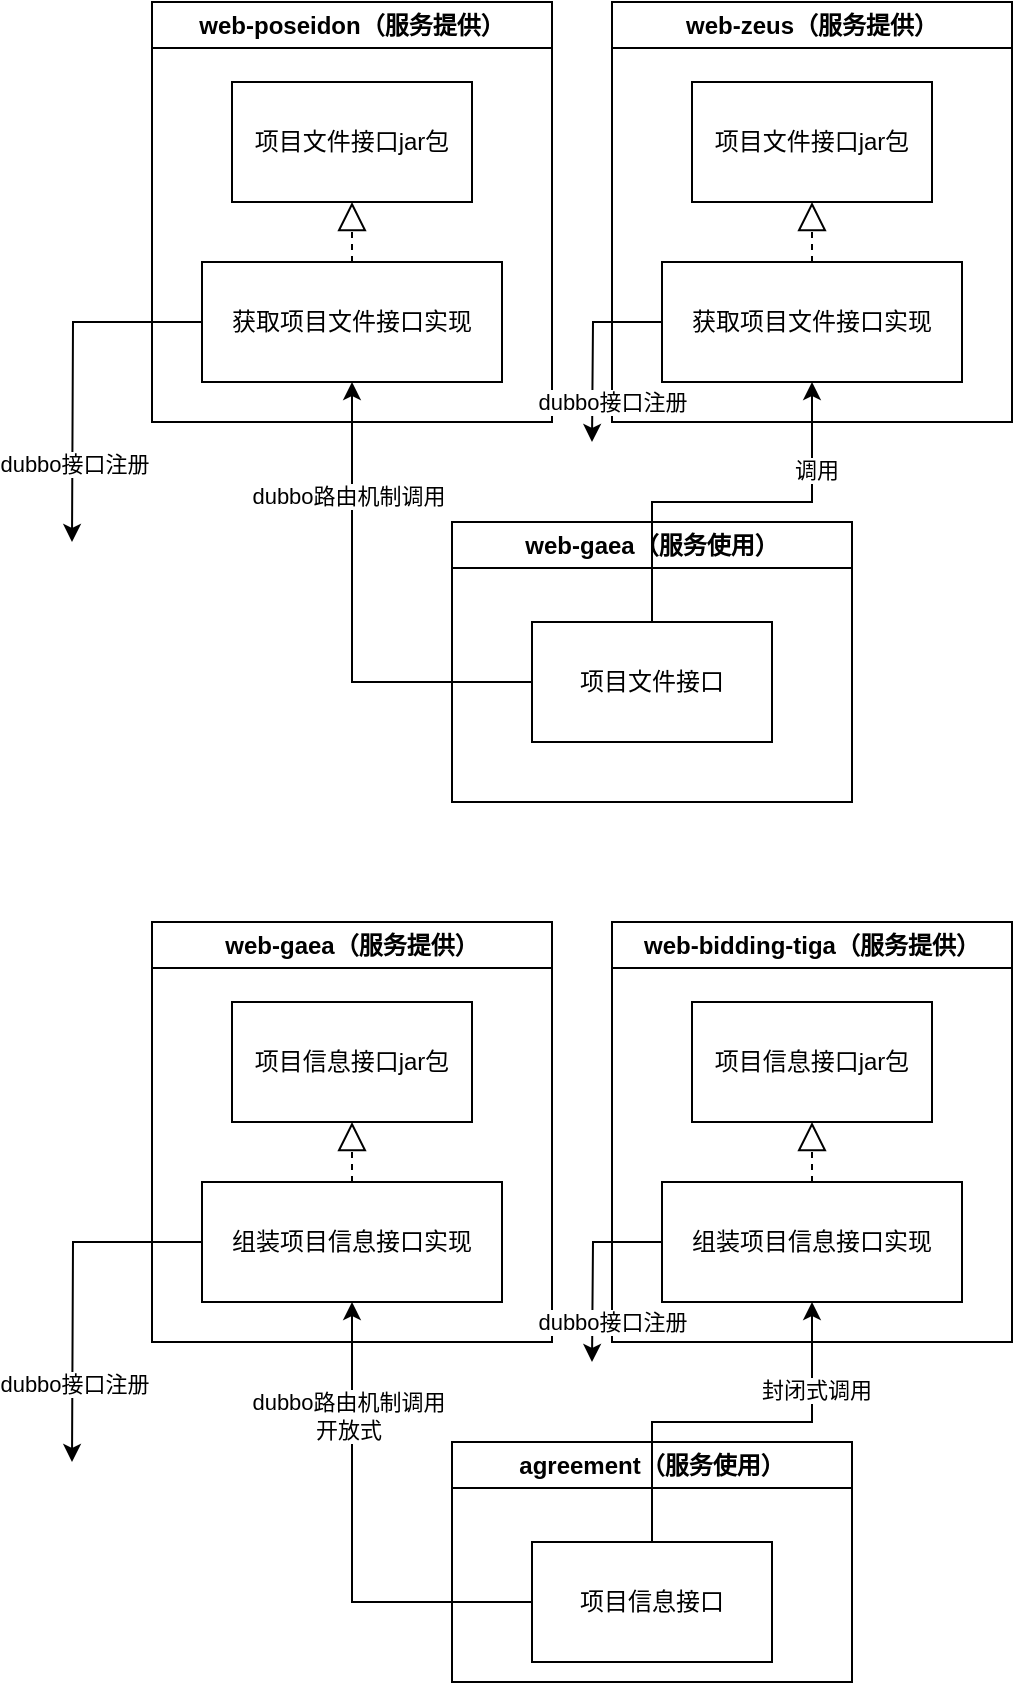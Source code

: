 <mxfile version="21.6.8" type="device">
  <diagram name="第 1 页" id="KhqhfUsEfAkaO-4wcrky">
    <mxGraphModel dx="1290" dy="762" grid="1" gridSize="10" guides="1" tooltips="1" connect="1" arrows="1" fold="1" page="1" pageScale="1" pageWidth="827" pageHeight="1169" math="0" shadow="0">
      <root>
        <mxCell id="0" />
        <mxCell id="1" parent="0" />
        <mxCell id="ISaf9OjndRdZ_PTJXMPq-11" value="web-gaea（服务使用）" style="swimlane;whiteSpace=wrap;html=1;" vertex="1" parent="1">
          <mxGeometry x="240" y="300" width="200" height="140" as="geometry" />
        </mxCell>
        <mxCell id="ISaf9OjndRdZ_PTJXMPq-19" value="项目文件接口" style="rounded=0;whiteSpace=wrap;html=1;" vertex="1" parent="ISaf9OjndRdZ_PTJXMPq-11">
          <mxGeometry x="40" y="50" width="120" height="60" as="geometry" />
        </mxCell>
        <mxCell id="ISaf9OjndRdZ_PTJXMPq-12" value="web-poseidon（服务提供）" style="swimlane;whiteSpace=wrap;html=1;" vertex="1" parent="1">
          <mxGeometry x="90" y="40" width="200" height="210" as="geometry" />
        </mxCell>
        <mxCell id="ISaf9OjndRdZ_PTJXMPq-29" style="edgeStyle=orthogonalEdgeStyle;rounded=0;orthogonalLoop=1;jettySize=auto;html=1;" edge="1" parent="ISaf9OjndRdZ_PTJXMPq-12" source="ISaf9OjndRdZ_PTJXMPq-5">
          <mxGeometry relative="1" as="geometry">
            <mxPoint x="-40" y="270" as="targetPoint" />
          </mxGeometry>
        </mxCell>
        <mxCell id="ISaf9OjndRdZ_PTJXMPq-30" value="dubbo接口注册" style="edgeLabel;html=1;align=center;verticalAlign=middle;resizable=0;points=[];" vertex="1" connectable="0" parent="ISaf9OjndRdZ_PTJXMPq-29">
          <mxGeometry x="0.551" y="1" relative="1" as="geometry">
            <mxPoint as="offset" />
          </mxGeometry>
        </mxCell>
        <mxCell id="ISaf9OjndRdZ_PTJXMPq-5" value="获取项目文件接口实现" style="rounded=0;whiteSpace=wrap;html=1;" vertex="1" parent="ISaf9OjndRdZ_PTJXMPq-12">
          <mxGeometry x="25" y="130" width="150" height="60" as="geometry" />
        </mxCell>
        <mxCell id="ISaf9OjndRdZ_PTJXMPq-3" value="项目文件接口jar包" style="rounded=0;whiteSpace=wrap;html=1;" vertex="1" parent="ISaf9OjndRdZ_PTJXMPq-12">
          <mxGeometry x="40" y="40" width="120" height="60" as="geometry" />
        </mxCell>
        <mxCell id="ISaf9OjndRdZ_PTJXMPq-7" value="" style="endArrow=block;dashed=1;endFill=0;endSize=12;html=1;rounded=0;edgeStyle=orthogonalEdgeStyle;" edge="1" parent="ISaf9OjndRdZ_PTJXMPq-12" source="ISaf9OjndRdZ_PTJXMPq-5" target="ISaf9OjndRdZ_PTJXMPq-3">
          <mxGeometry width="160" relative="1" as="geometry">
            <mxPoint x="-95" y="200" as="sourcePoint" />
            <mxPoint x="65" y="200" as="targetPoint" />
          </mxGeometry>
        </mxCell>
        <mxCell id="ISaf9OjndRdZ_PTJXMPq-20" value="web-zeus（服务提供）" style="swimlane;whiteSpace=wrap;html=1;" vertex="1" parent="1">
          <mxGeometry x="320" y="40" width="200" height="210" as="geometry" />
        </mxCell>
        <mxCell id="ISaf9OjndRdZ_PTJXMPq-31" value="dubbo接口注册" style="edgeStyle=orthogonalEdgeStyle;rounded=0;orthogonalLoop=1;jettySize=auto;html=1;" edge="1" parent="ISaf9OjndRdZ_PTJXMPq-20" source="ISaf9OjndRdZ_PTJXMPq-21">
          <mxGeometry x="0.575" y="10" relative="1" as="geometry">
            <mxPoint x="-10" y="220" as="targetPoint" />
            <mxPoint as="offset" />
          </mxGeometry>
        </mxCell>
        <mxCell id="ISaf9OjndRdZ_PTJXMPq-21" value="获取项目文件接口实现" style="rounded=0;whiteSpace=wrap;html=1;" vertex="1" parent="ISaf9OjndRdZ_PTJXMPq-20">
          <mxGeometry x="25" y="130" width="150" height="60" as="geometry" />
        </mxCell>
        <mxCell id="ISaf9OjndRdZ_PTJXMPq-22" value="项目文件接口jar包" style="rounded=0;whiteSpace=wrap;html=1;" vertex="1" parent="ISaf9OjndRdZ_PTJXMPq-20">
          <mxGeometry x="40" y="40" width="120" height="60" as="geometry" />
        </mxCell>
        <mxCell id="ISaf9OjndRdZ_PTJXMPq-23" value="" style="endArrow=block;dashed=1;endFill=0;endSize=12;html=1;rounded=0;edgeStyle=orthogonalEdgeStyle;" edge="1" parent="ISaf9OjndRdZ_PTJXMPq-20" source="ISaf9OjndRdZ_PTJXMPq-21" target="ISaf9OjndRdZ_PTJXMPq-22">
          <mxGeometry width="160" relative="1" as="geometry">
            <mxPoint x="-95" y="200" as="sourcePoint" />
            <mxPoint x="65" y="200" as="targetPoint" />
          </mxGeometry>
        </mxCell>
        <mxCell id="ISaf9OjndRdZ_PTJXMPq-25" style="edgeStyle=orthogonalEdgeStyle;rounded=0;orthogonalLoop=1;jettySize=auto;html=1;entryX=0.5;entryY=1;entryDx=0;entryDy=0;" edge="1" parent="1" source="ISaf9OjndRdZ_PTJXMPq-19" target="ISaf9OjndRdZ_PTJXMPq-5">
          <mxGeometry relative="1" as="geometry" />
        </mxCell>
        <mxCell id="ISaf9OjndRdZ_PTJXMPq-27" value="dubbo路由机制调用" style="edgeLabel;html=1;align=center;verticalAlign=middle;resizable=0;points=[];" vertex="1" connectable="0" parent="ISaf9OjndRdZ_PTJXMPq-25">
          <mxGeometry x="0.525" y="2" relative="1" as="geometry">
            <mxPoint as="offset" />
          </mxGeometry>
        </mxCell>
        <mxCell id="ISaf9OjndRdZ_PTJXMPq-26" style="edgeStyle=orthogonalEdgeStyle;rounded=0;orthogonalLoop=1;jettySize=auto;html=1;entryX=0.5;entryY=1;entryDx=0;entryDy=0;" edge="1" parent="1" source="ISaf9OjndRdZ_PTJXMPq-19" target="ISaf9OjndRdZ_PTJXMPq-21">
          <mxGeometry relative="1" as="geometry" />
        </mxCell>
        <mxCell id="ISaf9OjndRdZ_PTJXMPq-28" value="调用" style="edgeLabel;html=1;align=center;verticalAlign=middle;resizable=0;points=[];" vertex="1" connectable="0" parent="ISaf9OjndRdZ_PTJXMPq-26">
          <mxGeometry x="0.563" y="-2" relative="1" as="geometry">
            <mxPoint as="offset" />
          </mxGeometry>
        </mxCell>
        <mxCell id="ISaf9OjndRdZ_PTJXMPq-32" value="agreement（服务使用）" style="swimlane;whiteSpace=wrap;html=1;" vertex="1" parent="1">
          <mxGeometry x="240" y="760" width="200" height="120" as="geometry" />
        </mxCell>
        <mxCell id="ISaf9OjndRdZ_PTJXMPq-33" value="项目信息接口" style="rounded=0;whiteSpace=wrap;html=1;" vertex="1" parent="ISaf9OjndRdZ_PTJXMPq-32">
          <mxGeometry x="40" y="50" width="120" height="60" as="geometry" />
        </mxCell>
        <mxCell id="ISaf9OjndRdZ_PTJXMPq-34" value="web-gaea（服务提供）" style="swimlane;whiteSpace=wrap;html=1;" vertex="1" parent="1">
          <mxGeometry x="90" y="500" width="200" height="210" as="geometry" />
        </mxCell>
        <mxCell id="ISaf9OjndRdZ_PTJXMPq-35" style="edgeStyle=orthogonalEdgeStyle;rounded=0;orthogonalLoop=1;jettySize=auto;html=1;" edge="1" parent="ISaf9OjndRdZ_PTJXMPq-34" source="ISaf9OjndRdZ_PTJXMPq-37">
          <mxGeometry relative="1" as="geometry">
            <mxPoint x="-40" y="270" as="targetPoint" />
          </mxGeometry>
        </mxCell>
        <mxCell id="ISaf9OjndRdZ_PTJXMPq-36" value="dubbo接口注册" style="edgeLabel;html=1;align=center;verticalAlign=middle;resizable=0;points=[];" vertex="1" connectable="0" parent="ISaf9OjndRdZ_PTJXMPq-35">
          <mxGeometry x="0.551" y="1" relative="1" as="geometry">
            <mxPoint as="offset" />
          </mxGeometry>
        </mxCell>
        <mxCell id="ISaf9OjndRdZ_PTJXMPq-37" value="组装项目信息接口实现" style="rounded=0;whiteSpace=wrap;html=1;" vertex="1" parent="ISaf9OjndRdZ_PTJXMPq-34">
          <mxGeometry x="25" y="130" width="150" height="60" as="geometry" />
        </mxCell>
        <mxCell id="ISaf9OjndRdZ_PTJXMPq-38" value="项目信息接口jar包" style="rounded=0;whiteSpace=wrap;html=1;" vertex="1" parent="ISaf9OjndRdZ_PTJXMPq-34">
          <mxGeometry x="40" y="40" width="120" height="60" as="geometry" />
        </mxCell>
        <mxCell id="ISaf9OjndRdZ_PTJXMPq-39" value="" style="endArrow=block;dashed=1;endFill=0;endSize=12;html=1;rounded=0;edgeStyle=orthogonalEdgeStyle;" edge="1" parent="ISaf9OjndRdZ_PTJXMPq-34" source="ISaf9OjndRdZ_PTJXMPq-37" target="ISaf9OjndRdZ_PTJXMPq-38">
          <mxGeometry width="160" relative="1" as="geometry">
            <mxPoint x="-95" y="200" as="sourcePoint" />
            <mxPoint x="65" y="200" as="targetPoint" />
          </mxGeometry>
        </mxCell>
        <mxCell id="ISaf9OjndRdZ_PTJXMPq-40" value="web-bidding-tiga（服务提供）" style="swimlane;whiteSpace=wrap;html=1;" vertex="1" parent="1">
          <mxGeometry x="320" y="500" width="200" height="210" as="geometry" />
        </mxCell>
        <mxCell id="ISaf9OjndRdZ_PTJXMPq-41" value="dubbo接口注册" style="edgeStyle=orthogonalEdgeStyle;rounded=0;orthogonalLoop=1;jettySize=auto;html=1;" edge="1" parent="ISaf9OjndRdZ_PTJXMPq-40" source="ISaf9OjndRdZ_PTJXMPq-42">
          <mxGeometry x="0.575" y="10" relative="1" as="geometry">
            <mxPoint x="-10" y="220" as="targetPoint" />
            <mxPoint as="offset" />
          </mxGeometry>
        </mxCell>
        <mxCell id="ISaf9OjndRdZ_PTJXMPq-42" value="组装项目信息接口实现" style="rounded=0;whiteSpace=wrap;html=1;" vertex="1" parent="ISaf9OjndRdZ_PTJXMPq-40">
          <mxGeometry x="25" y="130" width="150" height="60" as="geometry" />
        </mxCell>
        <mxCell id="ISaf9OjndRdZ_PTJXMPq-43" value="项目信息接口jar包" style="rounded=0;whiteSpace=wrap;html=1;" vertex="1" parent="ISaf9OjndRdZ_PTJXMPq-40">
          <mxGeometry x="40" y="40" width="120" height="60" as="geometry" />
        </mxCell>
        <mxCell id="ISaf9OjndRdZ_PTJXMPq-44" value="" style="endArrow=block;dashed=1;endFill=0;endSize=12;html=1;rounded=0;edgeStyle=orthogonalEdgeStyle;" edge="1" parent="ISaf9OjndRdZ_PTJXMPq-40" source="ISaf9OjndRdZ_PTJXMPq-42" target="ISaf9OjndRdZ_PTJXMPq-43">
          <mxGeometry width="160" relative="1" as="geometry">
            <mxPoint x="-95" y="200" as="sourcePoint" />
            <mxPoint x="65" y="200" as="targetPoint" />
          </mxGeometry>
        </mxCell>
        <mxCell id="ISaf9OjndRdZ_PTJXMPq-45" style="edgeStyle=orthogonalEdgeStyle;rounded=0;orthogonalLoop=1;jettySize=auto;html=1;entryX=0.5;entryY=1;entryDx=0;entryDy=0;" edge="1" parent="1" source="ISaf9OjndRdZ_PTJXMPq-33" target="ISaf9OjndRdZ_PTJXMPq-37">
          <mxGeometry relative="1" as="geometry" />
        </mxCell>
        <mxCell id="ISaf9OjndRdZ_PTJXMPq-46" value="dubbo路由机制调用&lt;br&gt;开放式" style="edgeLabel;html=1;align=center;verticalAlign=middle;resizable=0;points=[];" vertex="1" connectable="0" parent="ISaf9OjndRdZ_PTJXMPq-45">
          <mxGeometry x="0.525" y="2" relative="1" as="geometry">
            <mxPoint as="offset" />
          </mxGeometry>
        </mxCell>
        <mxCell id="ISaf9OjndRdZ_PTJXMPq-47" style="edgeStyle=orthogonalEdgeStyle;rounded=0;orthogonalLoop=1;jettySize=auto;html=1;entryX=0.5;entryY=1;entryDx=0;entryDy=0;" edge="1" parent="1" source="ISaf9OjndRdZ_PTJXMPq-33" target="ISaf9OjndRdZ_PTJXMPq-42">
          <mxGeometry relative="1" as="geometry" />
        </mxCell>
        <mxCell id="ISaf9OjndRdZ_PTJXMPq-48" value="封闭式调用" style="edgeLabel;html=1;align=center;verticalAlign=middle;resizable=0;points=[];" vertex="1" connectable="0" parent="ISaf9OjndRdZ_PTJXMPq-47">
          <mxGeometry x="0.563" y="-2" relative="1" as="geometry">
            <mxPoint as="offset" />
          </mxGeometry>
        </mxCell>
      </root>
    </mxGraphModel>
  </diagram>
</mxfile>
